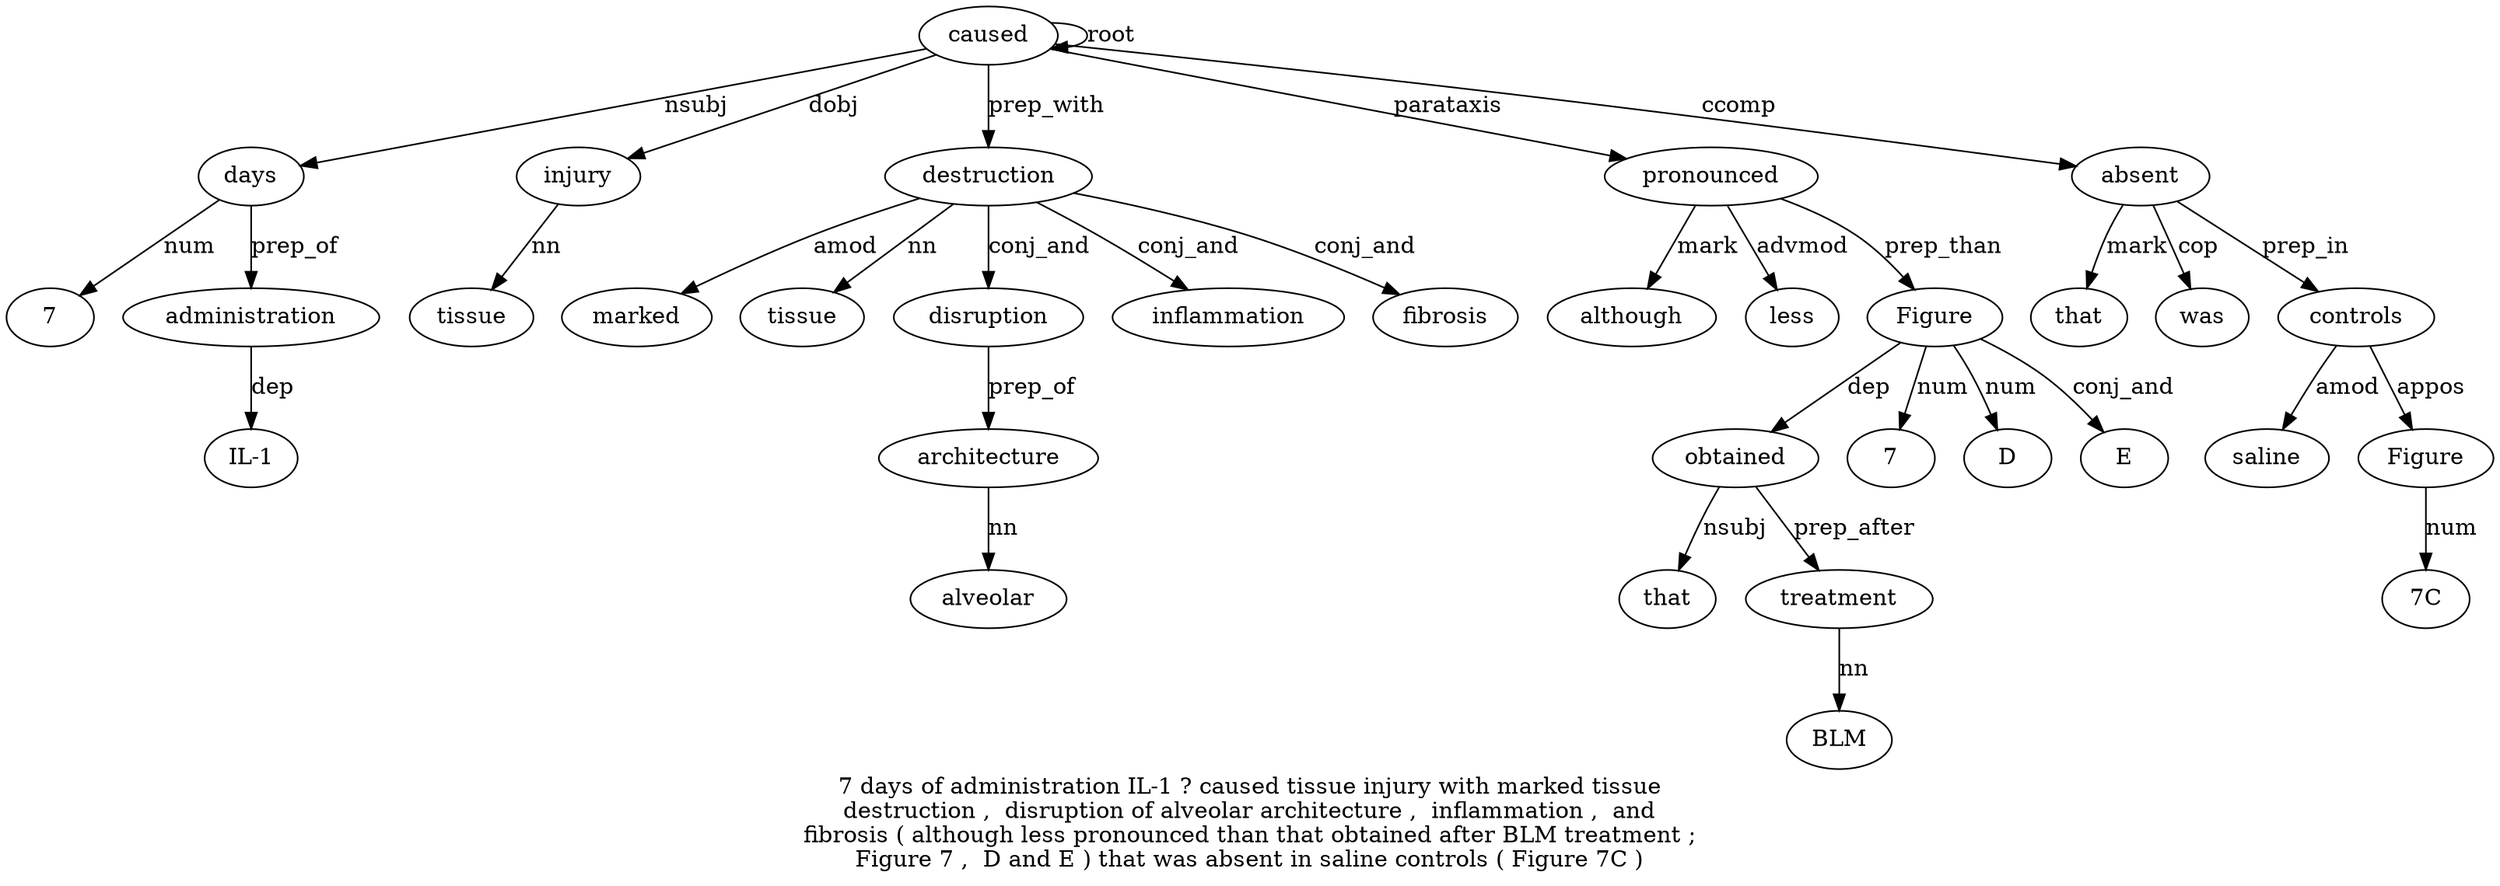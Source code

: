 digraph "7 days of administration IL-1 ? caused tissue injury with marked tissue destruction ,  disruption of alveolar architecture ,  inflammation ,  and fibrosis ( although less pronounced than that obtained after BLM treatment ; Figure 7 ,  D and E ) that was absent in saline controls ( Figure 7C )" {
label="7 days of administration IL-1 ? caused tissue injury with marked tissue
destruction ,  disruption of alveolar architecture ,  inflammation ,  and
fibrosis ( although less pronounced than that obtained after BLM treatment ;
Figure 7 ,  D and E ) that was absent in saline controls ( Figure 7C )";
days2 [style=filled, fillcolor=white, label=days];
71 [style=filled, fillcolor=white, label=7];
days2 -> 71  [label=num];
caused7 [style=filled, fillcolor=white, label=caused];
caused7 -> days2  [label=nsubj];
administration4 [style=filled, fillcolor=white, label=administration];
days2 -> administration4  [label=prep_of];
"IL-15" [style=filled, fillcolor=white, label="IL-1"];
administration4 -> "IL-15"  [label=dep];
caused7 -> caused7  [label=root];
injury9 [style=filled, fillcolor=white, label=injury];
tissue8 [style=filled, fillcolor=white, label=tissue];
injury9 -> tissue8  [label=nn];
caused7 -> injury9  [label=dobj];
destruction13 [style=filled, fillcolor=white, label=destruction];
marked11 [style=filled, fillcolor=white, label=marked];
destruction13 -> marked11  [label=amod];
tissue12 [style=filled, fillcolor=white, label=tissue];
destruction13 -> tissue12  [label=nn];
caused7 -> destruction13  [label=prep_with];
disruption15 [style=filled, fillcolor=white, label=disruption];
destruction13 -> disruption15  [label=conj_and];
architecture18 [style=filled, fillcolor=white, label=architecture];
alveolar17 [style=filled, fillcolor=white, label=alveolar];
architecture18 -> alveolar17  [label=nn];
disruption15 -> architecture18  [label=prep_of];
inflammation20 [style=filled, fillcolor=white, label=inflammation];
destruction13 -> inflammation20  [label=conj_and];
fibrosis23 [style=filled, fillcolor=white, label=fibrosis];
destruction13 -> fibrosis23  [label=conj_and];
pronounced27 [style=filled, fillcolor=white, label=pronounced];
although25 [style=filled, fillcolor=white, label=although];
pronounced27 -> although25  [label=mark];
less26 [style=filled, fillcolor=white, label=less];
pronounced27 -> less26  [label=advmod];
caused7 -> pronounced27  [label=parataxis];
obtained30 [style=filled, fillcolor=white, label=obtained];
that29 [style=filled, fillcolor=white, label=that];
obtained30 -> that29  [label=nsubj];
Figure35 [style=filled, fillcolor=white, label=Figure];
Figure35 -> obtained30  [label=dep];
treatment33 [style=filled, fillcolor=white, label=treatment];
BLM32 [style=filled, fillcolor=white, label=BLM];
treatment33 -> BLM32  [label=nn];
obtained30 -> treatment33  [label=prep_after];
pronounced27 -> Figure35  [label=prep_than];
736 [style=filled, fillcolor=white, label=7];
Figure35 -> 736  [label=num];
D38 [style=filled, fillcolor=white, label=D];
Figure35 -> D38  [label=num];
E40 [style=filled, fillcolor=white, label=E];
Figure35 -> E40  [label=conj_and];
absent44 [style=filled, fillcolor=white, label=absent];
that42 [style=filled, fillcolor=white, label=that];
absent44 -> that42  [label=mark];
was43 [style=filled, fillcolor=white, label=was];
absent44 -> was43  [label=cop];
caused7 -> absent44  [label=ccomp];
controls47 [style=filled, fillcolor=white, label=controls];
saline46 [style=filled, fillcolor=white, label=saline];
controls47 -> saline46  [label=amod];
absent44 -> controls47  [label=prep_in];
Figure49 [style=filled, fillcolor=white, label=Figure];
controls47 -> Figure49  [label=appos];
"7C50" [style=filled, fillcolor=white, label="7C"];
Figure49 -> "7C50"  [label=num];
}

